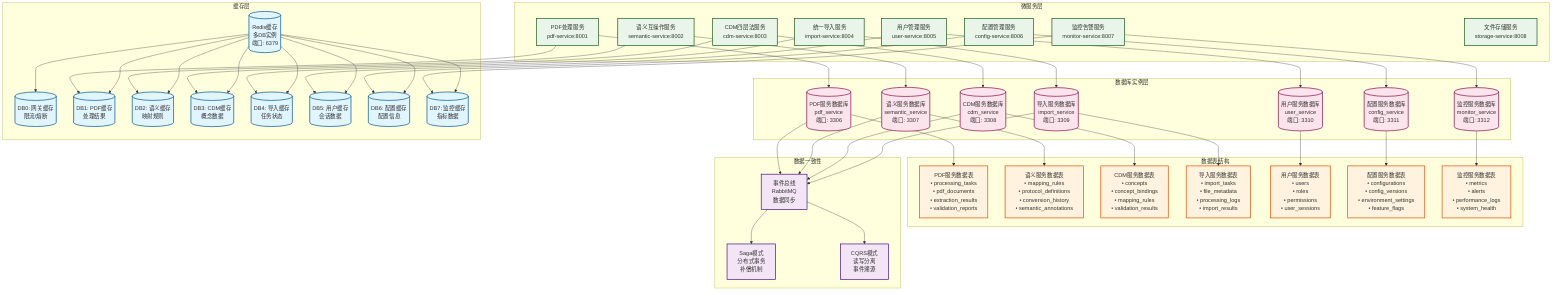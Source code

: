 graph TB
    %% 6016-app 微服务数据库架构图
    
    subgraph "微服务层"
        PDF_SVC[PDF处理服务<br/>pdf-service:8001]
        SEMANTIC_SVC[语义互操作服务<br/>semantic-service:8002]
        CDM_SVC[CDM四层法服务<br/>cdm-service:8003]
        IMPORT_SVC[统一导入服务<br/>import-service:8004]
        USER_SVC[用户管理服务<br/>user-service:8005]
        CONFIG_SVC[配置管理服务<br/>config-service:8006]
        MONITOR_SVC[监控告警服务<br/>monitor-service:8007]
        STORAGE_SVC[文件存储服务<br/>storage-service:8008]
    end
    
    subgraph "数据库实例层"
        PDF_DB[(PDF服务数据库<br/>pdf_service<br/>端口: 3306)]
        SEMANTIC_DB[(语义服务数据库<br/>semantic_service<br/>端口: 3307)]
        CDM_DB[(CDM服务数据库<br/>cdm_service<br/>端口: 3308)]
        IMPORT_DB[(导入服务数据库<br/>import_service<br/>端口: 3309)]
        USER_DB[(用户服务数据库<br/>user_service<br/>端口: 3310)]
        CONFIG_DB[(配置服务数据库<br/>config_service<br/>端口: 3311)]
        MONITOR_DB[(监控服务数据库<br/>monitor_service<br/>端口: 3312)]
    end
    
    subgraph "数据表结构"
        PDF_TABLES[PDF服务数据表<br/>• processing_tasks<br/>• pdf_documents<br/>• extraction_results<br/>• validation_reports]
        
        SEMANTIC_TABLES[语义服务数据表<br/>• mapping_rules<br/>• protocol_definitions<br/>• conversion_history<br/>• semantic_annotations]
        
        CDM_TABLES[CDM服务数据表<br/>• concepts<br/>• concept_bindings<br/>• mapping_rules<br/>• validation_results]
        
        IMPORT_TABLES[导入服务数据表<br/>• import_tasks<br/>• file_metadata<br/>• processing_logs<br/>• import_results]
        
        USER_TABLES[用户服务数据表<br/>• users<br/>• roles<br/>• permissions<br/>• user_sessions]
        
        CONFIG_TABLES[配置服务数据表<br/>• configurations<br/>• config_versions<br/>• environment_settings<br/>• feature_flags]
        
        MONITOR_TABLES[监控服务数据表<br/>• metrics<br/>• alerts<br/>• performance_logs<br/>• system_health]
    end
    
    subgraph "缓存层"
        REDIS_CACHE[(Redis缓存<br/>多DB实例<br/>端口: 6379)]
        REDIS_DB0[(DB0: 网关缓存<br/>限流/熔断)]
        REDIS_DB1[(DB1: PDF缓存<br/>处理结果)]
        REDIS_DB2[(DB2: 语义缓存<br/>映射规则)]
        REDIS_DB3[(DB3: CDM缓存<br/>概念数据)]
        REDIS_DB4[(DB4: 导入缓存<br/>任务状态)]
        REDIS_DB5[(DB5: 用户缓存<br/>会话数据)]
        REDIS_DB6[(DB6: 配置缓存<br/>配置信息)]
        REDIS_DB7[(DB7: 监控缓存<br/>指标数据)]
    end
    
    subgraph "数据一致性"
        EVENT_BUS[事件总线<br/>RabbitMQ<br/>数据同步]
        SAGA_PATTERN[Saga模式<br/>分布式事务<br/>补偿机制]
        CQRS_PATTERN[CQRS模式<br/>读写分离<br/>事件溯源]
    end
    
    %% 服务到数据库连接
    PDF_SVC --> PDF_DB
    SEMANTIC_SVC --> SEMANTIC_DB
    CDM_SVC --> CDM_DB
    IMPORT_SVC --> IMPORT_DB
    USER_SVC --> USER_DB
    CONFIG_SVC --> CONFIG_DB
    MONITOR_SVC --> MONITOR_DB
    
    %% 数据库到表结构连接
    PDF_DB --> PDF_TABLES
    SEMANTIC_DB --> SEMANTIC_TABLES
    CDM_DB --> CDM_TABLES
    IMPORT_DB --> IMPORT_TABLES
    USER_DB --> USER_TABLES
    CONFIG_DB --> CONFIG_TABLES
    MONITOR_DB --> MONITOR_TABLES
    
    %% 服务到缓存连接
    PDF_SVC --> REDIS_DB1
    SEMANTIC_SVC --> REDIS_DB2
    CDM_SVC --> REDIS_DB3
    IMPORT_SVC --> REDIS_DB4
    USER_SVC --> REDIS_DB5
    CONFIG_SVC --> REDIS_DB6
    MONITOR_SVC --> REDIS_DB7
    
    %% 缓存实例关系
    REDIS_CACHE --> REDIS_DB0
    REDIS_CACHE --> REDIS_DB1
    REDIS_CACHE --> REDIS_DB2
    REDIS_CACHE --> REDIS_DB3
    REDIS_CACHE --> REDIS_DB4
    REDIS_CACHE --> REDIS_DB5
    REDIS_CACHE --> REDIS_DB6
    REDIS_CACHE --> REDIS_DB7
    
    %% 数据一致性连接
    PDF_DB --> EVENT_BUS
    SEMANTIC_DB --> EVENT_BUS
    CDM_DB --> EVENT_BUS
    IMPORT_DB --> EVENT_BUS
    
    EVENT_BUS --> SAGA_PATTERN
    EVENT_BUS --> CQRS_PATTERN
    
    %% 样式定义
    classDef service fill:#e8f5e8,stroke:#1b5e20,stroke-width:2px
    classDef database fill:#fce4ec,stroke:#880e4f,stroke-width:2px
    classDef tables fill:#fff3e0,stroke:#e65100,stroke-width:2px
    classDef cache fill:#e1f5fe,stroke:#01579b,stroke-width:2px
    classDef consistency fill:#f3e5f5,stroke:#4a148c,stroke-width:2px
    
    class PDF_SVC,SEMANTIC_SVC,CDM_SVC,IMPORT_SVC,USER_SVC,CONFIG_SVC,MONITOR_SVC,STORAGE_SVC service
    class PDF_DB,SEMANTIC_DB,CDM_DB,IMPORT_DB,USER_DB,CONFIG_DB,MONITOR_DB database
    class PDF_TABLES,SEMANTIC_TABLES,CDM_TABLES,IMPORT_TABLES,USER_TABLES,CONFIG_TABLES,MONITOR_TABLES tables
    class REDIS_CACHE,REDIS_DB0,REDIS_DB1,REDIS_DB2,REDIS_DB3,REDIS_DB4,REDIS_DB5,REDIS_DB6,REDIS_DB7 cache
    class EVENT_BUS,SAGA_PATTERN,CQRS_PATTERN consistency